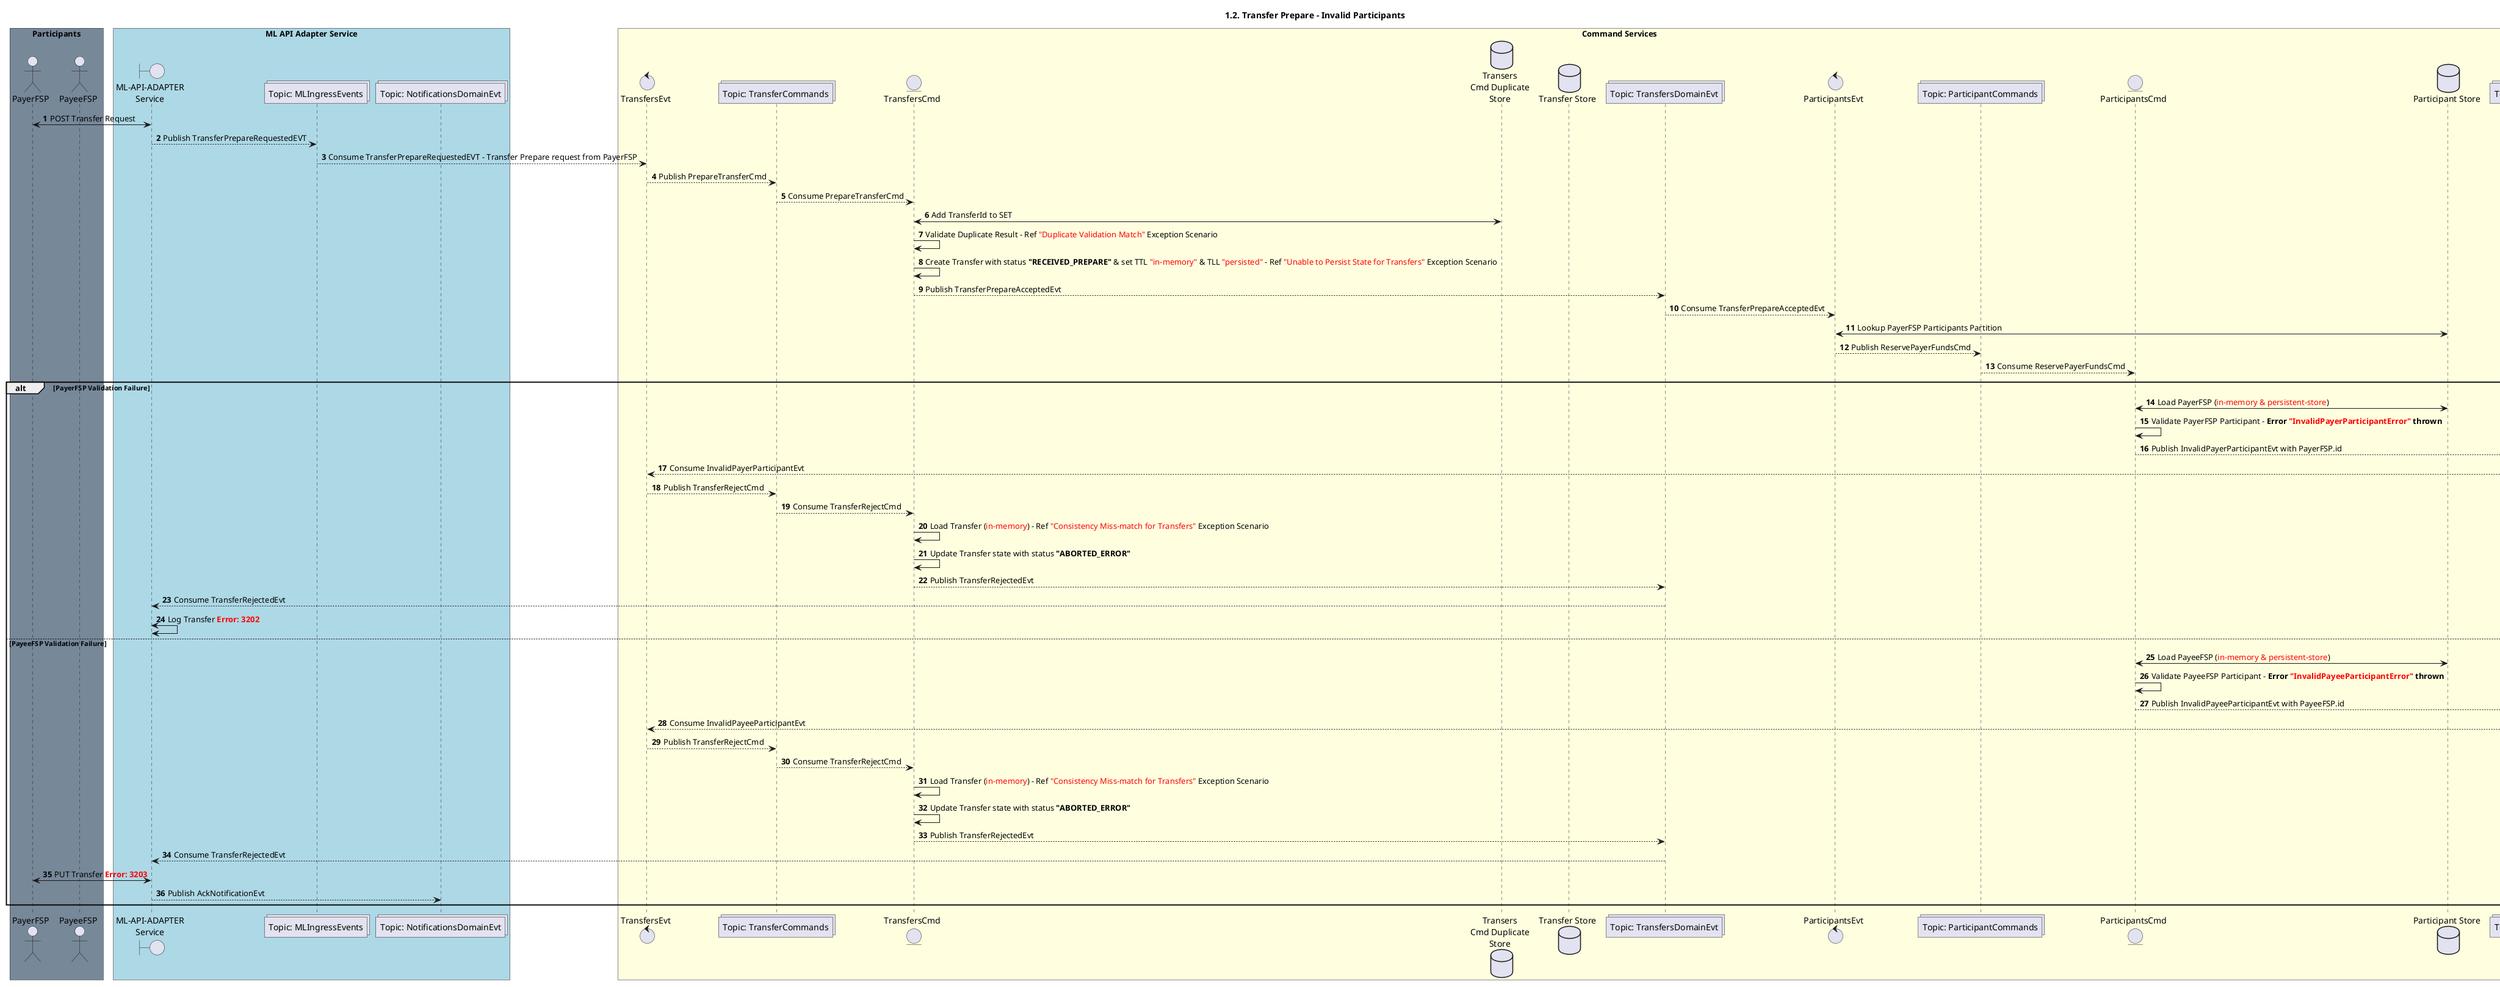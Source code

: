 /'*****
 License
 --------------
 Copyright © 2017 Bill & Melinda Gates Foundation
 The Mojaloop files are made available by the Bill & Melinda Gates Foundation under the Apache License, Version 2.0 (the "License") and you may not use these files except in compliance with the License. You may obtain a copy of the License at

 http://www.apache.org/licenses/LICENSE-2.0

 Unless required by applicable law or agreed to in writing, the Mojaloop files are distributed on an "AS IS" BASIS, WITHOUT WARRANTIES OR CONDITIONS OF ANY KIND, either express or implied. See the License for the specific language governing permissions and limitations under the License.

 Contributors
 --------------
 This is the official list (alphabetical ordering) of the Mojaloop project contributors for this file.
 Names of the original copyright holders (individuals or organizations)
 should be listed with a '*' in the first column. People who have
 contributed from an organization can be listed under the organization
 that actually holds the copyright for their contributions (see the
 Gates Foundation organization for an example). Those individuals should have
 their names indented and be marked with a '-'. Email address can be added
 optionally within square brackets <email>.

 * Gates Foundation
 - Name Surname <name.surname@gatesfoundation.com>

 * Coil
 - Donovan Changfoot <donovan.changfoot@coil.com>

 * Crosslake
 - Pedro Sousa Barreto <pedrob@crosslaketech.com>

 * ModusBox
 - Miguel de Barros <miguel.debarros@modusbox.com>
 - Roman Pietrzak <roman.pietrzak@modusbox.com>

 --------------
******'/

@startuml
' declate title
title 1.2. Transfer Prepare - Invalid Participants

autonumber
' Actor Keys:
' boundary - APIs/Interfaces, etc
' collections - Kafka Topics
' control - Event Handlers
' entity - Command Handlers
' database - Persistance Store

' declare actors
actor "PayerFSP" as PAYER
actor "PayeeFSP" as PAYEE
boundary "ML-API-ADAPTER\nService" as MLAPI
' boundary "ML-API-ADAPTER\nNotification Handler" as MLNOTIFY
' entity "Transfers\nEvt & Command\nHandler" as TRANSFERS
' entity "Participants Evt &\nCommand Handler" as PARTICIPANTS
' entity "Transfers\nQuery\nHandler" as TRANSFER_QUERY
control "TransfersEvt" as TRANSFERS_EVT
entity "TransfersCmd" as TRANSFERS_CMD
control "ParticipantsEvt" as PARTICIPANTS_EVT
entity "ParticipantsCmd" as PARTICIPANTS_CMD
database "Transfer Store" as TRANSFERS_STORE
database "Participant Store" as PARTICIPANTS_STORE
database "Transers\nCmd Duplicate\nStore" as TRANSFERS_DUPLICATE_STORE
' database "Transfer Query Store" as TRANSFER_QUERY_STORE

collections "Topic: MLIngressEvents" as TOPIC_MLINGRESS_EVT
collections "Topic: ParticipantsDomainEvt" as TOPIC_PARTICIPANTS_EVT
collections "Topic: ParticipantCommands" as TOPIC_PARTICIPANTS_CMD
collections "Topic: TransfersDomainEvt" as TOPIC_TRANSFERS_EVT
collections "Topic: TransferCommands" as TOPIC_TRANSFERS_CMD
collections "Topic: NotificationsDomainEvt" as TOPIC_NOTIFICATIONS_EVT
' collections "Topic: TransferQueryReponse" as TOPIC_TRANSFER_QUERY_RESPONSE

box "Participants" #LightSlateGrey
  participant PAYER
  participant PAYEE
end box

box "ML API Adapter Service" #LightBlue
  participant MLAPI
  participant TOPIC_MLINGRESS_EVT
  participant TOPIC_NOTIFICATIONS_EVT
end box

box "Command Services" #LightYellow
  participant TRANSFERS_EVT
  participant TOPIC_TRANSFERS_CMD
  participant TRANSFERS_CMD
  participant TRANSFERS_DUPLICATE_STORE
  participant TRANSFERS_STORE
  participant TOPIC_TRANSFERS_EVT
  participant PARTICIPANTS_EVT
  participant TOPIC_PARTICIPANTS_CMD
  participant PARTICIPANTS_CMD
  participant PARTICIPANTS_STORE
  participant TOPIC_PARTICIPANTS_EVT
end box

' box "Query Services" #LightCyan
'   participant TRANSFER_QUERY
'   participant TOPIC_TRANSFER_QUERY_RESPONSE
' end box

' start flow
PAYER <-> MLAPI: POST Transfer Request

MLAPI --> TOPIC_MLINGRESS_EVT: Publish TransferPrepareRequestedEVT

TOPIC_MLINGRESS_EVT --> TRANSFERS_EVT: Consume TransferPrepareRequestedEVT - Transfer Prepare request from PayerFSP

  TRANSFERS_EVT --> TOPIC_TRANSFERS_CMD: Publish PrepareTransferCmd

TOPIC_TRANSFERS_CMD --> TRANSFERS_CMD: Consume PrepareTransferCmd
  
  TRANSFERS_CMD <-> TRANSFERS_DUPLICATE_STORE: Add TransferId to SET
  TRANSFERS_CMD -> TRANSFERS_CMD: Validate Duplicate Result - Ref <color:red>"Duplicate Validation Match"</color> Exception Scenario
  TRANSFERS_CMD -> TRANSFERS_CMD: Create Transfer with status <b>"RECEIVED_PREPARE"</b> & set TTL <color:red>"in-memory"</color> & TLL <color:red>"persisted"</color> - Ref <color:red>"Unable to Persist State for Transfers"</color> Exception Scenario
  TRANSFERS_CMD --> TOPIC_TRANSFERS_EVT: Publish TransferPrepareAcceptedEvt

TOPIC_TRANSFERS_EVT --> PARTICIPANTS_EVT: Consume TransferPrepareAcceptedEvt
  
  PARTICIPANTS_EVT <-> PARTICIPANTS_STORE: Lookup PayerFSP Participants Partition
  PARTICIPANTS_EVT --> TOPIC_PARTICIPANTS_CMD: Publish ReservePayerFundsCmd

TOPIC_PARTICIPANTS_CMD --> PARTICIPANTS_CMD: Consume ReservePayerFundsCmd

  alt PayerFSP Validation Failure
    PARTICIPANTS_CMD <-> PARTICIPANTS_STORE: Load PayerFSP (<color:red>in-memory & persistent-store</color>)
    PARTICIPANTS_CMD -> PARTICIPANTS_CMD: Validate PayerFSP Participant - <b>Error <color:red>"InvalidPayerParticipantError"</color> thrown</b>
    PARTICIPANTS_CMD --> TOPIC_PARTICIPANTS_EVT: Publish InvalidPayerParticipantEvt with PayerFSP.id

    TOPIC_PARTICIPANTS_EVT --> TRANSFERS_EVT: Consume InvalidPayerParticipantEvt
  
    TRANSFERS_EVT --> TOPIC_TRANSFERS_CMD: Publish TransferRejectCmd

    TOPIC_TRANSFERS_CMD --> TRANSFERS_CMD: Consume TransferRejectCmd
      TRANSFERS_CMD -> TRANSFERS_CMD: Load Transfer (<color:red>in-memory</color>) - Ref <color:red>"Consistency Miss-match for Transfers"</color> Exception Scenario
      TRANSFERS_CMD -> TRANSFERS_CMD: Update Transfer state with status <b>"ABORTED_ERROR"</b>
      ''## Do we publish any event since we do not want to communicate that the Payer is invalid?
      TRANSFERS_CMD --> TOPIC_TRANSFERS_EVT: Publish TransferRejectedEvt

    TOPIC_TRANSFERS_EVT --> MLAPI: Consume TransferRejectedEvt
      MLAPI <-> MLAPI: Log Transfer <b><color:red>Error: 3202</color></b>
      
      'MLAPI <-> PAYER: PUT Transfer <b><color:red>Error: 3202</color></b>
      'MLAPI --> TOPIC_NOTIFICATIONS_EVT: Publish AckNotificationEvt

  else PayeeFSP Validation Failure
    PARTICIPANTS_CMD <-> PARTICIPANTS_STORE: Load PayeeFSP (<color:red>in-memory & persistent-store</color>)
    PARTICIPANTS_CMD -> PARTICIPANTS_CMD: Validate PayeeFSP Participant - <b>Error <color:red>"InvalidPayeeParticipantError"</color> thrown</b>
    PARTICIPANTS_CMD --> TOPIC_PARTICIPANTS_EVT: Publish InvalidPayeeParticipantEvt with PayeeFSP.id

    TOPIC_PARTICIPANTS_EVT --> TRANSFERS_EVT: Consume InvalidPayeeParticipantEvt
  
    TRANSFERS_EVT --> TOPIC_TRANSFERS_CMD: Publish TransferRejectCmd

    TOPIC_TRANSFERS_CMD --> TRANSFERS_CMD: Consume TransferRejectCmd
      
      TRANSFERS_CMD -> TRANSFERS_CMD: Load Transfer (<color:red>in-memory</color>) - Ref <color:red>"Consistency Miss-match for Transfers"</color> Exception Scenario
      TRANSFERS_CMD -> TRANSFERS_CMD: Update Transfer state with status <b>"ABORTED_ERROR"</b>
      TRANSFERS_CMD --> TOPIC_TRANSFERS_EVT: Publish TransferRejectedEvt

    TOPIC_TRANSFERS_EVT --> MLAPI: Consume TransferRejectedEvt
      
      MLAPI <-> PAYER: PUT Transfer <b><color:red>Error: 3203</color></b>
      MLAPI --> TOPIC_NOTIFICATIONS_EVT: Publish AckNotificationEvt
  end
@enduml
